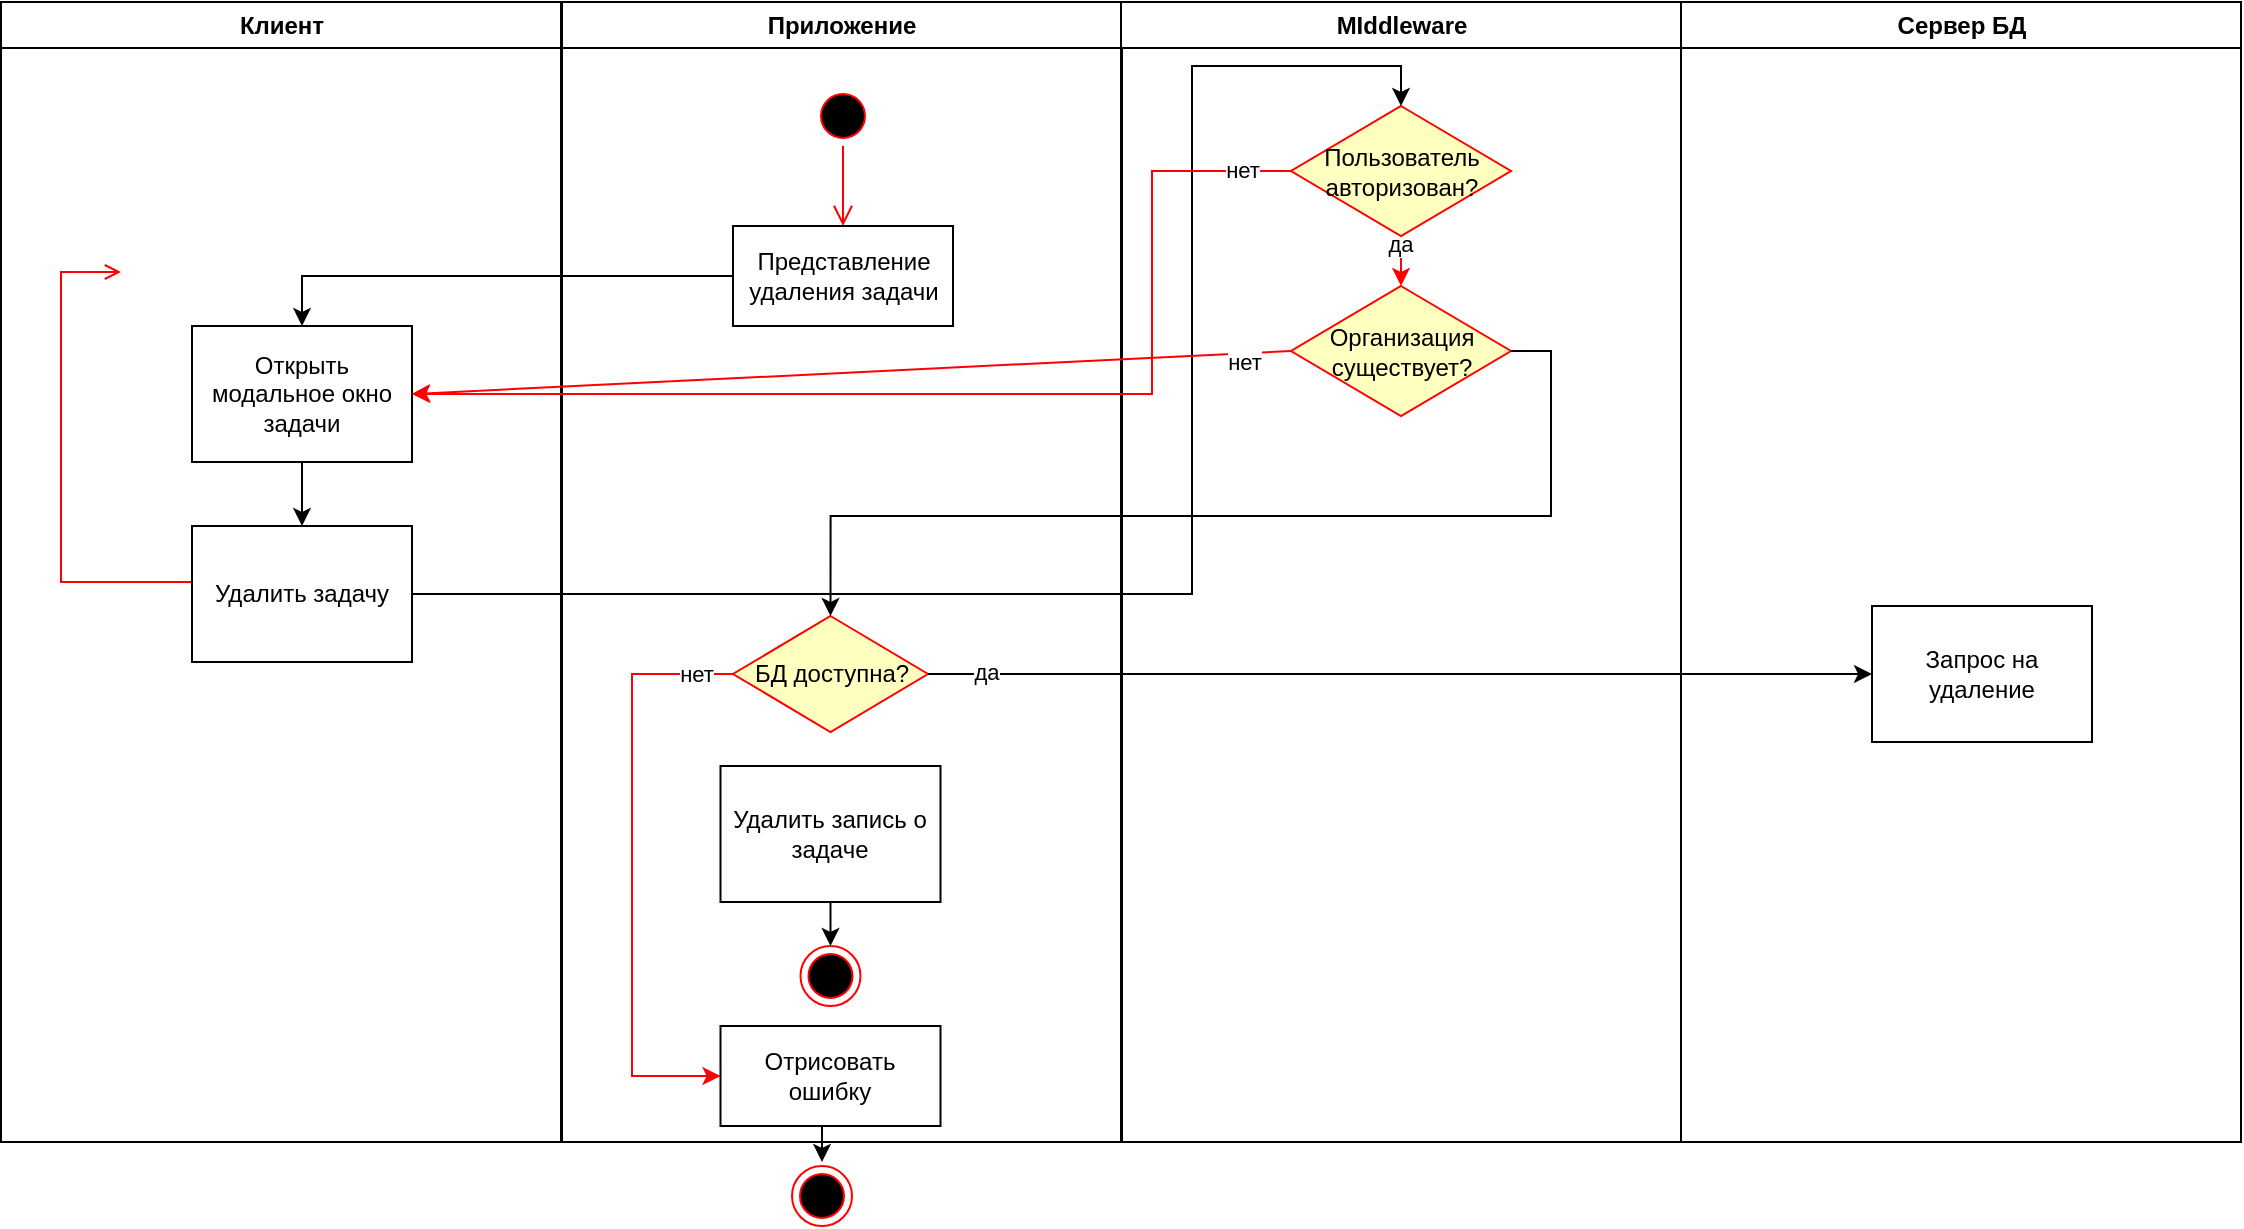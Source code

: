 <mxfile version="22.1.17" type="device">
  <diagram name="Page-1" id="e7e014a7-5840-1c2e-5031-d8a46d1fe8dd">
    <mxGraphModel dx="1434" dy="790" grid="1" gridSize="10" guides="1" tooltips="1" connect="1" arrows="1" fold="1" page="1" pageScale="1" pageWidth="1169" pageHeight="826" background="none" math="0" shadow="0">
      <root>
        <mxCell id="0" />
        <mxCell id="1" parent="0" />
        <mxCell id="2" value="Клиент" style="swimlane;whiteSpace=wrap" parent="1" vertex="1">
          <mxGeometry x="164.5" y="128" width="280" height="570" as="geometry" />
        </mxCell>
        <mxCell id="12" value="" style="edgeStyle=elbowEdgeStyle;elbow=horizontal;strokeColor=#FF0000;endArrow=open;endFill=1;rounded=0" parent="2" source="10" edge="1">
          <mxGeometry width="100" height="100" relative="1" as="geometry">
            <mxPoint x="160" y="290" as="sourcePoint" />
            <mxPoint x="60" y="135" as="targetPoint" />
            <Array as="points">
              <mxPoint x="30" y="250" />
            </Array>
          </mxGeometry>
        </mxCell>
        <mxCell id="4rBxTCoZNJ6-4deoBNhW-68" style="edgeStyle=orthogonalEdgeStyle;rounded=0;orthogonalLoop=1;jettySize=auto;html=1;exitX=0.5;exitY=1;exitDx=0;exitDy=0;entryX=0.5;entryY=0;entryDx=0;entryDy=0;" edge="1" parent="2" source="4rBxTCoZNJ6-4deoBNhW-44" target="4rBxTCoZNJ6-4deoBNhW-67">
          <mxGeometry relative="1" as="geometry" />
        </mxCell>
        <mxCell id="4rBxTCoZNJ6-4deoBNhW-44" value="Открыть модальное окно задачи" style="html=1;whiteSpace=wrap;" vertex="1" parent="2">
          <mxGeometry x="95.5" y="162" width="110" height="68" as="geometry" />
        </mxCell>
        <mxCell id="4rBxTCoZNJ6-4deoBNhW-67" value="Удалить задачу" style="html=1;whiteSpace=wrap;" vertex="1" parent="2">
          <mxGeometry x="95.5" y="262" width="110" height="68" as="geometry" />
        </mxCell>
        <mxCell id="3" value="Приложение" style="swimlane;whiteSpace=wrap" parent="1" vertex="1">
          <mxGeometry x="445" y="128" width="280" height="570" as="geometry" />
        </mxCell>
        <mxCell id="4rBxTCoZNJ6-4deoBNhW-41" value="" style="ellipse;html=1;shape=startState;fillColor=#000000;strokeColor=#ff0000;" vertex="1" parent="3">
          <mxGeometry x="125.5" y="42" width="30" height="30" as="geometry" />
        </mxCell>
        <mxCell id="4rBxTCoZNJ6-4deoBNhW-42" value="" style="edgeStyle=orthogonalEdgeStyle;html=1;verticalAlign=bottom;endArrow=open;endSize=8;strokeColor=#ff0000;rounded=0;entryX=0.5;entryY=0;entryDx=0;entryDy=0;" edge="1" source="4rBxTCoZNJ6-4deoBNhW-41" parent="3" target="4rBxTCoZNJ6-4deoBNhW-43">
          <mxGeometry relative="1" as="geometry">
            <mxPoint x="140.5" y="112" as="targetPoint" />
          </mxGeometry>
        </mxCell>
        <mxCell id="4rBxTCoZNJ6-4deoBNhW-43" value="Представление удаления задачи" style="html=1;whiteSpace=wrap;" vertex="1" parent="3">
          <mxGeometry x="85.5" y="112" width="110" height="50" as="geometry" />
        </mxCell>
        <mxCell id="4rBxTCoZNJ6-4deoBNhW-85" style="edgeStyle=orthogonalEdgeStyle;rounded=0;orthogonalLoop=1;jettySize=auto;html=1;exitX=0;exitY=0.5;exitDx=0;exitDy=0;entryX=0;entryY=0.5;entryDx=0;entryDy=0;strokeColor=#FF0000;" edge="1" parent="3" source="4rBxTCoZNJ6-4deoBNhW-76" target="4rBxTCoZNJ6-4deoBNhW-84">
          <mxGeometry relative="1" as="geometry">
            <Array as="points">
              <mxPoint x="35" y="336" />
              <mxPoint x="35" y="537" />
            </Array>
          </mxGeometry>
        </mxCell>
        <mxCell id="4rBxTCoZNJ6-4deoBNhW-105" value="нет" style="edgeLabel;html=1;align=center;verticalAlign=middle;resizable=0;points=[];" vertex="1" connectable="0" parent="4rBxTCoZNJ6-4deoBNhW-85">
          <mxGeometry x="-0.875" relative="1" as="geometry">
            <mxPoint as="offset" />
          </mxGeometry>
        </mxCell>
        <mxCell id="4rBxTCoZNJ6-4deoBNhW-76" value="БД доступна?" style="rhombus;whiteSpace=wrap;html=1;fontColor=#000000;fillColor=#ffffc0;strokeColor=#ff0000;" vertex="1" parent="3">
          <mxGeometry x="85.5" y="307" width="97.5" height="58" as="geometry" />
        </mxCell>
        <mxCell id="4rBxTCoZNJ6-4deoBNhW-83" style="edgeStyle=orthogonalEdgeStyle;rounded=0;orthogonalLoop=1;jettySize=auto;html=1;exitX=0.5;exitY=1;exitDx=0;exitDy=0;entryX=0.5;entryY=0;entryDx=0;entryDy=0;" edge="1" parent="3" source="4rBxTCoZNJ6-4deoBNhW-81" target="4rBxTCoZNJ6-4deoBNhW-82">
          <mxGeometry relative="1" as="geometry" />
        </mxCell>
        <mxCell id="4rBxTCoZNJ6-4deoBNhW-81" value="Удалить запись о задаче" style="html=1;whiteSpace=wrap;" vertex="1" parent="3">
          <mxGeometry x="79.25" y="382" width="110" height="68" as="geometry" />
        </mxCell>
        <mxCell id="4rBxTCoZNJ6-4deoBNhW-82" value="" style="ellipse;html=1;shape=endState;fillColor=#000000;strokeColor=#ff0000;" vertex="1" parent="3">
          <mxGeometry x="119.25" y="472" width="30" height="30" as="geometry" />
        </mxCell>
        <mxCell id="4rBxTCoZNJ6-4deoBNhW-84" value="Отрисовать ошибку" style="html=1;whiteSpace=wrap;" vertex="1" parent="3">
          <mxGeometry x="79.25" y="512" width="110" height="50" as="geometry" />
        </mxCell>
        <mxCell id="4" value="Сервер БД" style="swimlane;whiteSpace=wrap" parent="1" vertex="1">
          <mxGeometry x="1004.5" y="128" width="280" height="570" as="geometry" />
        </mxCell>
        <mxCell id="4rBxTCoZNJ6-4deoBNhW-46" value="Запрос на удаление" style="html=1;whiteSpace=wrap;" vertex="1" parent="4">
          <mxGeometry x="95.5" y="302" width="110" height="68" as="geometry" />
        </mxCell>
        <mxCell id="4rBxTCoZNJ6-4deoBNhW-45" style="edgeStyle=orthogonalEdgeStyle;rounded=0;orthogonalLoop=1;jettySize=auto;html=1;exitX=0;exitY=0.5;exitDx=0;exitDy=0;entryX=0.5;entryY=0;entryDx=0;entryDy=0;" edge="1" parent="1" source="4rBxTCoZNJ6-4deoBNhW-43" target="4rBxTCoZNJ6-4deoBNhW-44">
          <mxGeometry relative="1" as="geometry">
            <Array as="points">
              <mxPoint x="315" y="265" />
            </Array>
          </mxGeometry>
        </mxCell>
        <mxCell id="4rBxTCoZNJ6-4deoBNhW-47" value="MIddleware" style="swimlane;whiteSpace=wrap" vertex="1" parent="1">
          <mxGeometry x="724.5" y="128" width="280" height="570" as="geometry" />
        </mxCell>
        <mxCell id="4rBxTCoZNJ6-4deoBNhW-53" style="rounded=0;orthogonalLoop=1;jettySize=auto;html=1;exitX=0.5;exitY=1;exitDx=0;exitDy=0;entryX=0.5;entryY=0;entryDx=0;entryDy=0;fillColor=#f8cecc;strokeColor=#FF0000;" edge="1" parent="4rBxTCoZNJ6-4deoBNhW-47" source="4rBxTCoZNJ6-4deoBNhW-49" target="4rBxTCoZNJ6-4deoBNhW-52">
          <mxGeometry relative="1" as="geometry" />
        </mxCell>
        <mxCell id="4rBxTCoZNJ6-4deoBNhW-56" value="да" style="edgeLabel;html=1;align=center;verticalAlign=middle;resizable=0;points=[];" vertex="1" connectable="0" parent="4rBxTCoZNJ6-4deoBNhW-53">
          <mxGeometry x="-0.663" y="-1" relative="1" as="geometry">
            <mxPoint as="offset" />
          </mxGeometry>
        </mxCell>
        <mxCell id="4rBxTCoZNJ6-4deoBNhW-49" value="Пользователь авторизован?" style="rhombus;whiteSpace=wrap;html=1;fontColor=#000000;fillColor=#ffffc0;strokeColor=#ff0000;" vertex="1" parent="4rBxTCoZNJ6-4deoBNhW-47">
          <mxGeometry x="85" y="52" width="110" height="65" as="geometry" />
        </mxCell>
        <mxCell id="4rBxTCoZNJ6-4deoBNhW-52" value="Организация существует?" style="rhombus;whiteSpace=wrap;html=1;fontColor=#000000;fillColor=#ffffc0;strokeColor=#ff0000;" vertex="1" parent="4rBxTCoZNJ6-4deoBNhW-47">
          <mxGeometry x="85" y="142" width="110" height="65" as="geometry" />
        </mxCell>
        <mxCell id="4rBxTCoZNJ6-4deoBNhW-69" style="edgeStyle=orthogonalEdgeStyle;rounded=0;orthogonalLoop=1;jettySize=auto;html=1;exitX=1;exitY=0.5;exitDx=0;exitDy=0;entryX=0.5;entryY=0;entryDx=0;entryDy=0;" edge="1" parent="1" source="4rBxTCoZNJ6-4deoBNhW-67" target="4rBxTCoZNJ6-4deoBNhW-49">
          <mxGeometry relative="1" as="geometry">
            <Array as="points">
              <mxPoint x="760" y="424" />
              <mxPoint x="760" y="160" />
              <mxPoint x="865" y="160" />
            </Array>
          </mxGeometry>
        </mxCell>
        <mxCell id="4rBxTCoZNJ6-4deoBNhW-70" style="edgeStyle=orthogonalEdgeStyle;rounded=0;orthogonalLoop=1;jettySize=auto;html=1;exitX=0;exitY=0.5;exitDx=0;exitDy=0;entryX=1;entryY=0.5;entryDx=0;entryDy=0;strokeColor=#FF0000;" edge="1" parent="1" source="4rBxTCoZNJ6-4deoBNhW-49" target="4rBxTCoZNJ6-4deoBNhW-44">
          <mxGeometry relative="1" as="geometry">
            <Array as="points">
              <mxPoint x="740" y="213" />
              <mxPoint x="740" y="324" />
            </Array>
          </mxGeometry>
        </mxCell>
        <mxCell id="4rBxTCoZNJ6-4deoBNhW-71" value="нет" style="edgeLabel;html=1;align=center;verticalAlign=middle;resizable=0;points=[];" vertex="1" connectable="0" parent="4rBxTCoZNJ6-4deoBNhW-70">
          <mxGeometry x="-0.907" y="-1" relative="1" as="geometry">
            <mxPoint x="1" as="offset" />
          </mxGeometry>
        </mxCell>
        <mxCell id="4rBxTCoZNJ6-4deoBNhW-72" style="rounded=0;orthogonalLoop=1;jettySize=auto;html=1;exitX=0;exitY=0.5;exitDx=0;exitDy=0;entryX=1;entryY=0.5;entryDx=0;entryDy=0;strokeColor=#FF0000;" edge="1" parent="1" source="4rBxTCoZNJ6-4deoBNhW-52" target="4rBxTCoZNJ6-4deoBNhW-44">
          <mxGeometry relative="1" as="geometry" />
        </mxCell>
        <mxCell id="4rBxTCoZNJ6-4deoBNhW-73" value="нет" style="edgeLabel;html=1;align=center;verticalAlign=middle;resizable=0;points=[];" vertex="1" connectable="0" parent="4rBxTCoZNJ6-4deoBNhW-72">
          <mxGeometry x="-0.887" y="3" relative="1" as="geometry">
            <mxPoint x="1" y="1" as="offset" />
          </mxGeometry>
        </mxCell>
        <mxCell id="4rBxTCoZNJ6-4deoBNhW-86" value="" style="ellipse;html=1;shape=endState;fillColor=#000000;strokeColor=#ff0000;" vertex="1" parent="1">
          <mxGeometry x="560" y="710" width="30" height="30" as="geometry" />
        </mxCell>
        <mxCell id="4rBxTCoZNJ6-4deoBNhW-87" style="edgeStyle=orthogonalEdgeStyle;rounded=0;orthogonalLoop=1;jettySize=auto;html=1;exitX=0.5;exitY=1;exitDx=0;exitDy=0;entryX=0.5;entryY=-0.067;entryDx=0;entryDy=0;entryPerimeter=0;" edge="1" parent="1" source="4rBxTCoZNJ6-4deoBNhW-84" target="4rBxTCoZNJ6-4deoBNhW-86">
          <mxGeometry relative="1" as="geometry" />
        </mxCell>
        <mxCell id="4rBxTCoZNJ6-4deoBNhW-102" style="rounded=0;orthogonalLoop=1;jettySize=auto;html=1;exitX=0;exitY=0.5;exitDx=0;exitDy=0;entryX=1;entryY=0.5;entryDx=0;entryDy=0;startArrow=classic;startFill=1;endArrow=none;endFill=0;" edge="1" parent="1" source="4rBxTCoZNJ6-4deoBNhW-46" target="4rBxTCoZNJ6-4deoBNhW-76">
          <mxGeometry relative="1" as="geometry">
            <mxPoint x="1110" y="660" as="targetPoint" />
          </mxGeometry>
        </mxCell>
        <mxCell id="4rBxTCoZNJ6-4deoBNhW-104" value="да" style="edgeLabel;html=1;align=center;verticalAlign=middle;resizable=0;points=[];" vertex="1" connectable="0" parent="4rBxTCoZNJ6-4deoBNhW-102">
          <mxGeometry x="0.877" y="-1" relative="1" as="geometry">
            <mxPoint as="offset" />
          </mxGeometry>
        </mxCell>
        <mxCell id="4rBxTCoZNJ6-4deoBNhW-103" style="edgeStyle=orthogonalEdgeStyle;rounded=0;orthogonalLoop=1;jettySize=auto;html=1;exitX=1;exitY=0.5;exitDx=0;exitDy=0;entryX=0.5;entryY=0;entryDx=0;entryDy=0;" edge="1" parent="1" source="4rBxTCoZNJ6-4deoBNhW-52" target="4rBxTCoZNJ6-4deoBNhW-76">
          <mxGeometry relative="1" as="geometry" />
        </mxCell>
      </root>
    </mxGraphModel>
  </diagram>
</mxfile>
